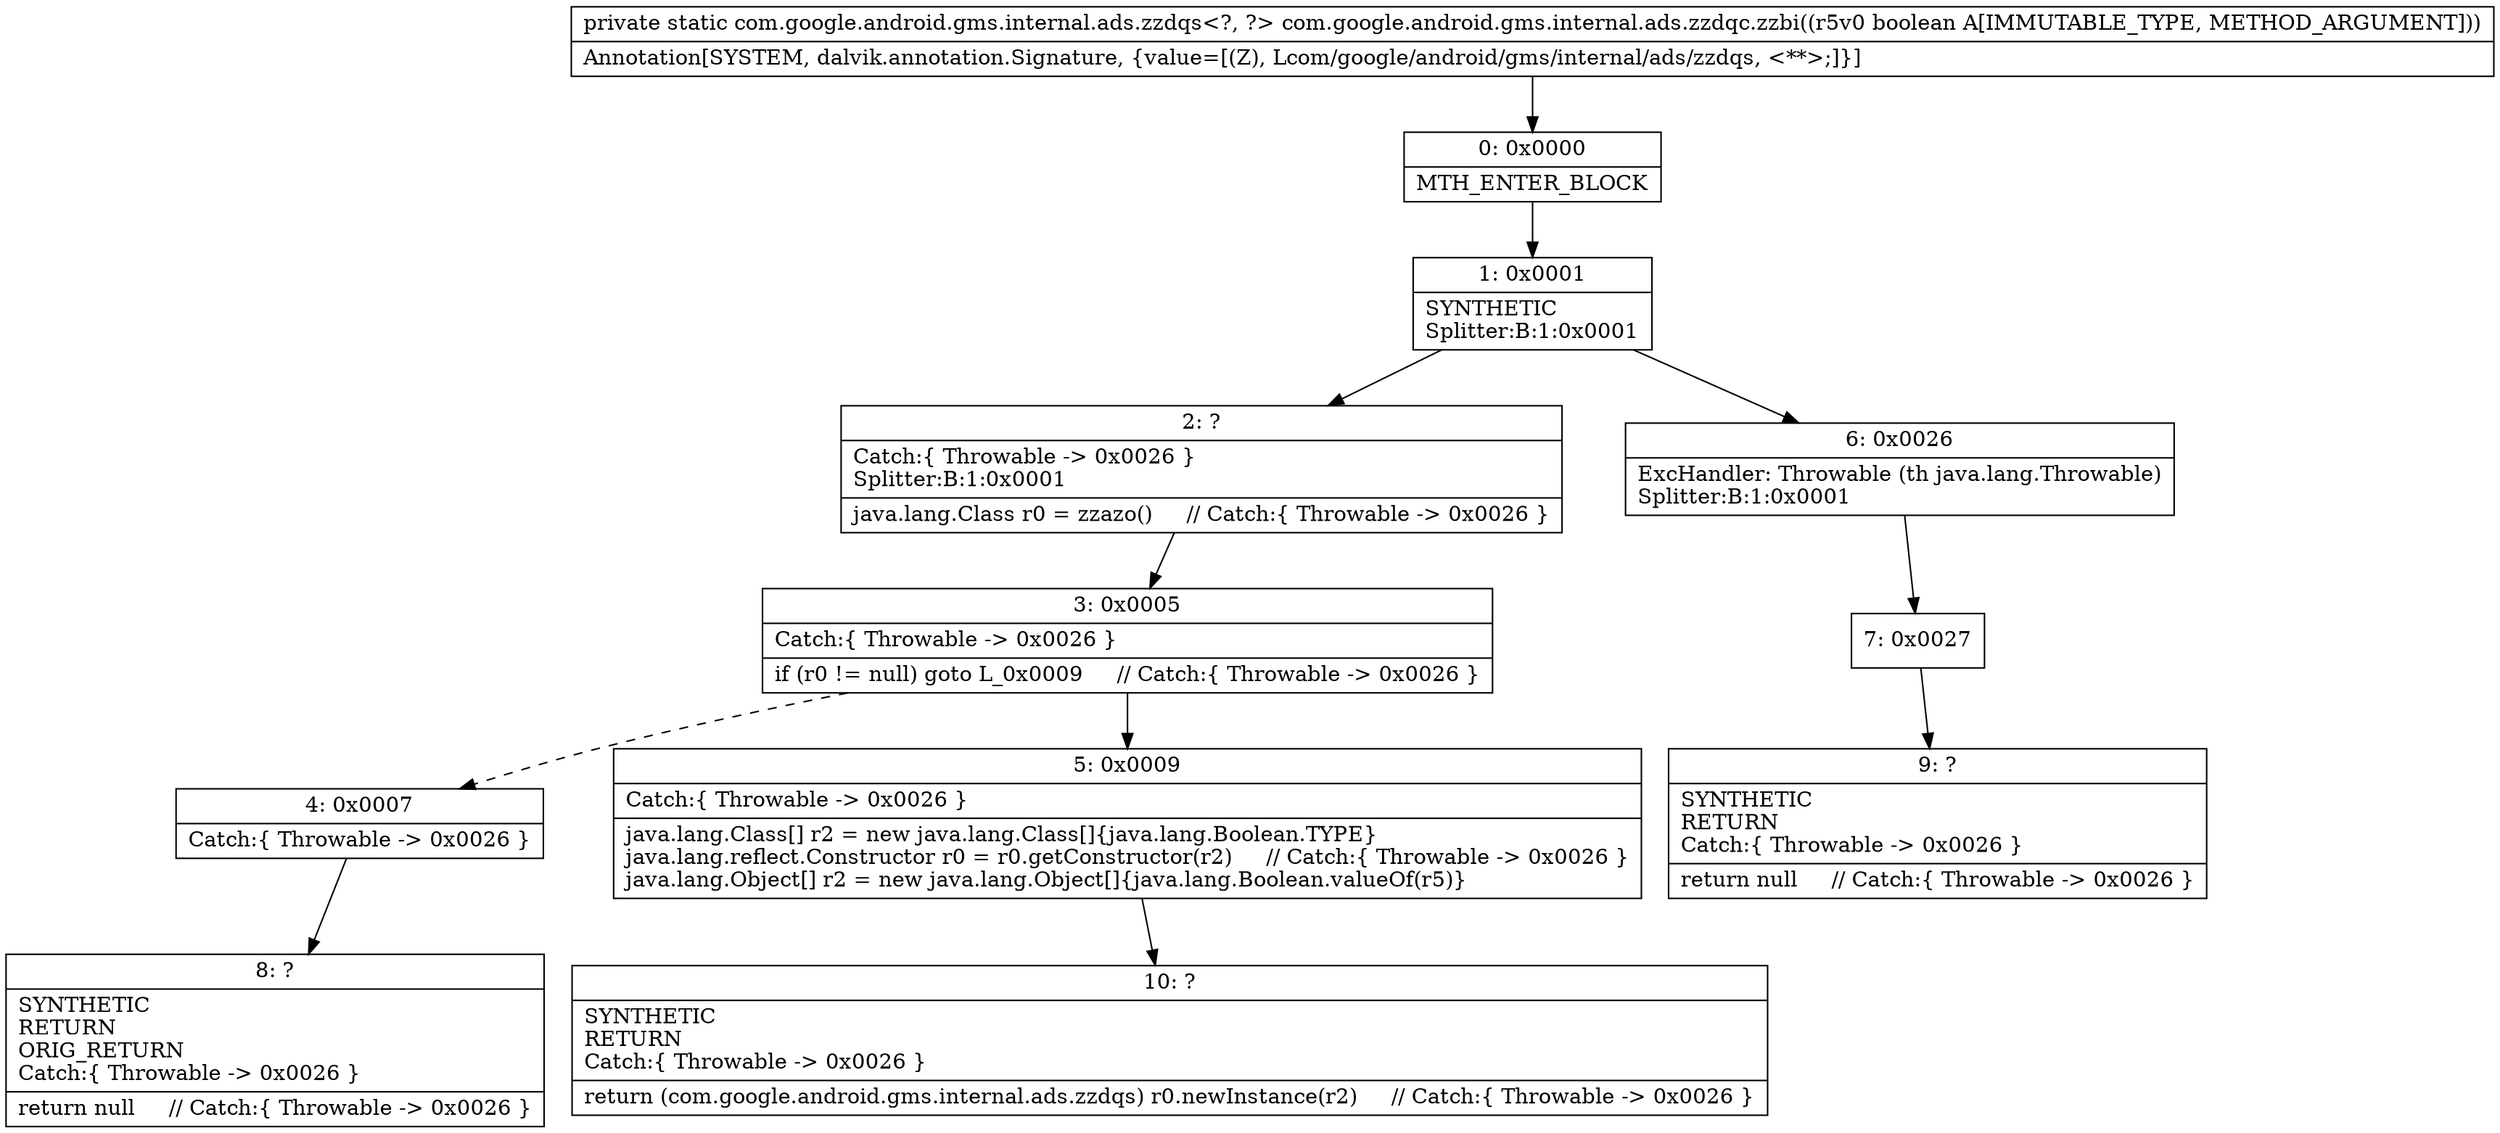 digraph "CFG forcom.google.android.gms.internal.ads.zzdqc.zzbi(Z)Lcom\/google\/android\/gms\/internal\/ads\/zzdqs;" {
Node_0 [shape=record,label="{0\:\ 0x0000|MTH_ENTER_BLOCK\l}"];
Node_1 [shape=record,label="{1\:\ 0x0001|SYNTHETIC\lSplitter:B:1:0x0001\l}"];
Node_2 [shape=record,label="{2\:\ ?|Catch:\{ Throwable \-\> 0x0026 \}\lSplitter:B:1:0x0001\l|java.lang.Class r0 = zzazo()     \/\/ Catch:\{ Throwable \-\> 0x0026 \}\l}"];
Node_3 [shape=record,label="{3\:\ 0x0005|Catch:\{ Throwable \-\> 0x0026 \}\l|if (r0 != null) goto L_0x0009     \/\/ Catch:\{ Throwable \-\> 0x0026 \}\l}"];
Node_4 [shape=record,label="{4\:\ 0x0007|Catch:\{ Throwable \-\> 0x0026 \}\l}"];
Node_5 [shape=record,label="{5\:\ 0x0009|Catch:\{ Throwable \-\> 0x0026 \}\l|java.lang.Class[] r2 = new java.lang.Class[]\{java.lang.Boolean.TYPE\}\ljava.lang.reflect.Constructor r0 = r0.getConstructor(r2)     \/\/ Catch:\{ Throwable \-\> 0x0026 \}\ljava.lang.Object[] r2 = new java.lang.Object[]\{java.lang.Boolean.valueOf(r5)\}\l}"];
Node_6 [shape=record,label="{6\:\ 0x0026|ExcHandler: Throwable (th java.lang.Throwable)\lSplitter:B:1:0x0001\l}"];
Node_7 [shape=record,label="{7\:\ 0x0027}"];
Node_8 [shape=record,label="{8\:\ ?|SYNTHETIC\lRETURN\lORIG_RETURN\lCatch:\{ Throwable \-\> 0x0026 \}\l|return null     \/\/ Catch:\{ Throwable \-\> 0x0026 \}\l}"];
Node_9 [shape=record,label="{9\:\ ?|SYNTHETIC\lRETURN\lCatch:\{ Throwable \-\> 0x0026 \}\l|return null     \/\/ Catch:\{ Throwable \-\> 0x0026 \}\l}"];
Node_10 [shape=record,label="{10\:\ ?|SYNTHETIC\lRETURN\lCatch:\{ Throwable \-\> 0x0026 \}\l|return (com.google.android.gms.internal.ads.zzdqs) r0.newInstance(r2)     \/\/ Catch:\{ Throwable \-\> 0x0026 \}\l}"];
MethodNode[shape=record,label="{private static com.google.android.gms.internal.ads.zzdqs\<?, ?\> com.google.android.gms.internal.ads.zzdqc.zzbi((r5v0 boolean A[IMMUTABLE_TYPE, METHOD_ARGUMENT]))  | Annotation[SYSTEM, dalvik.annotation.Signature, \{value=[(Z), Lcom\/google\/android\/gms\/internal\/ads\/zzdqs, \<**\>;]\}]\l}"];
MethodNode -> Node_0;
Node_0 -> Node_1;
Node_1 -> Node_2;
Node_1 -> Node_6;
Node_2 -> Node_3;
Node_3 -> Node_4[style=dashed];
Node_3 -> Node_5;
Node_4 -> Node_8;
Node_5 -> Node_10;
Node_6 -> Node_7;
Node_7 -> Node_9;
}

